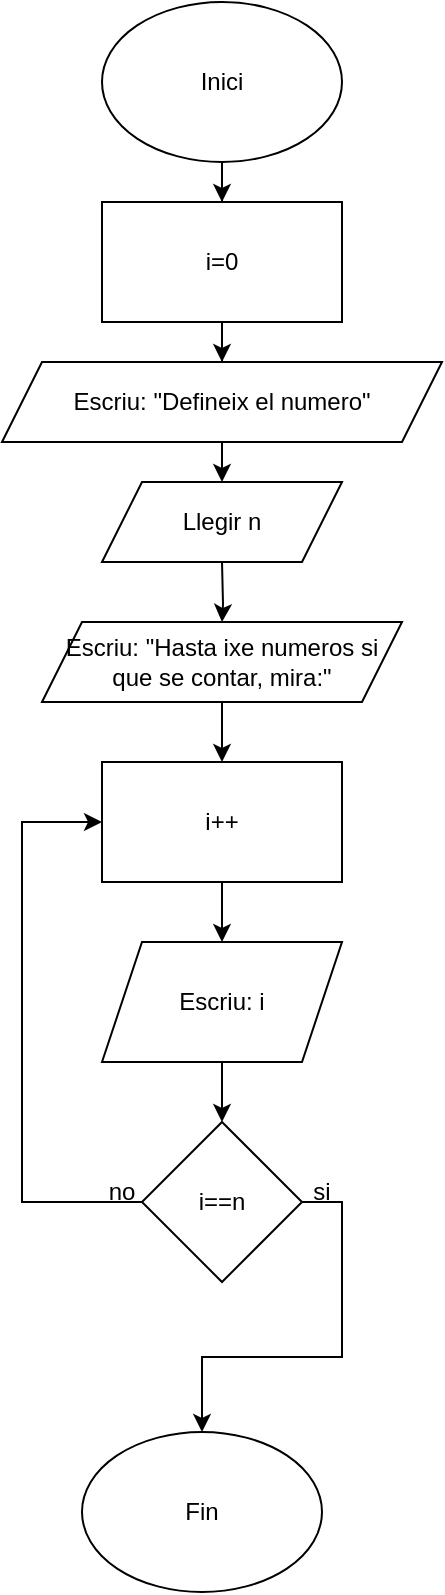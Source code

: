 <mxfile version="20.4.1" type="device"><diagram id="n1I2_JkifumVa0TOs-dW" name="Page-1"><mxGraphModel dx="1101" dy="1756" grid="1" gridSize="10" guides="1" tooltips="1" connect="1" arrows="1" fold="1" page="1" pageScale="1" pageWidth="827" pageHeight="1169" math="0" shadow="0"><root><mxCell id="0"/><mxCell id="1" parent="0"/><mxCell id="2pOXOWxqRoFI4r3Kel7B-10" style="edgeStyle=orthogonalEdgeStyle;rounded=0;orthogonalLoop=1;jettySize=auto;html=1;" parent="1" source="hH9VJ-cAQtQXSNoK9ex8-1" target="hH9VJ-cAQtQXSNoK9ex8-3" edge="1"><mxGeometry relative="1" as="geometry"/></mxCell><mxCell id="hH9VJ-cAQtQXSNoK9ex8-1" value="Inici" style="ellipse;whiteSpace=wrap;html=1;" parent="1" vertex="1"><mxGeometry x="340" y="-170" width="120" height="80" as="geometry"/></mxCell><mxCell id="2pOXOWxqRoFI4r3Kel7B-12" style="edgeStyle=orthogonalEdgeStyle;rounded=0;orthogonalLoop=1;jettySize=auto;html=1;" parent="1" source="hH9VJ-cAQtQXSNoK9ex8-2" edge="1"><mxGeometry relative="1" as="geometry"><mxPoint x="400" y="70" as="targetPoint"/></mxGeometry></mxCell><mxCell id="hH9VJ-cAQtQXSNoK9ex8-2" value="Escriu: &quot;Defineix el numero&quot;" style="shape=parallelogram;perimeter=parallelogramPerimeter;whiteSpace=wrap;html=1;fixedSize=1;" parent="1" vertex="1"><mxGeometry x="290" y="10" width="220" height="40" as="geometry"/></mxCell><mxCell id="2pOXOWxqRoFI4r3Kel7B-11" style="edgeStyle=orthogonalEdgeStyle;rounded=0;orthogonalLoop=1;jettySize=auto;html=1;" parent="1" source="hH9VJ-cAQtQXSNoK9ex8-3" target="hH9VJ-cAQtQXSNoK9ex8-2" edge="1"><mxGeometry relative="1" as="geometry"/></mxCell><mxCell id="hH9VJ-cAQtQXSNoK9ex8-3" value="i=0" style="rounded=0;whiteSpace=wrap;html=1;" parent="1" vertex="1"><mxGeometry x="340" y="-70" width="120" height="60" as="geometry"/></mxCell><mxCell id="2pOXOWxqRoFI4r3Kel7B-16" style="edgeStyle=orthogonalEdgeStyle;rounded=0;orthogonalLoop=1;jettySize=auto;html=1;" parent="1" source="hH9VJ-cAQtQXSNoK9ex8-5" target="hH9VJ-cAQtQXSNoK9ex8-6" edge="1"><mxGeometry relative="1" as="geometry"/></mxCell><mxCell id="hH9VJ-cAQtQXSNoK9ex8-5" value="Escriu: i" style="shape=parallelogram;perimeter=parallelogramPerimeter;whiteSpace=wrap;html=1;fixedSize=1;" parent="1" vertex="1"><mxGeometry x="340" y="300" width="120" height="60" as="geometry"/></mxCell><mxCell id="hH9VJ-cAQtQXSNoK9ex8-19" style="edgeStyle=orthogonalEdgeStyle;rounded=0;orthogonalLoop=1;jettySize=auto;html=1;entryX=0.5;entryY=0;entryDx=0;entryDy=0;exitX=1;exitY=0.5;exitDx=0;exitDy=0;" parent="1" source="hH9VJ-cAQtQXSNoK9ex8-6" target="hH9VJ-cAQtQXSNoK9ex8-18" edge="1"><mxGeometry relative="1" as="geometry"/></mxCell><mxCell id="2pOXOWxqRoFI4r3Kel7B-4" style="edgeStyle=orthogonalEdgeStyle;rounded=0;orthogonalLoop=1;jettySize=auto;html=1;entryX=0;entryY=0.5;entryDx=0;entryDy=0;exitX=0;exitY=0.5;exitDx=0;exitDy=0;" parent="1" source="hH9VJ-cAQtQXSNoK9ex8-6" target="hH9VJ-cAQtQXSNoK9ex8-8" edge="1"><mxGeometry relative="1" as="geometry"><Array as="points"><mxPoint x="300" y="430"/><mxPoint x="300" y="240"/></Array></mxGeometry></mxCell><mxCell id="hH9VJ-cAQtQXSNoK9ex8-6" value="i==n" style="rhombus;whiteSpace=wrap;html=1;" parent="1" vertex="1"><mxGeometry x="360" y="390" width="80" height="80" as="geometry"/></mxCell><mxCell id="2pOXOWxqRoFI4r3Kel7B-15" style="edgeStyle=orthogonalEdgeStyle;rounded=0;orthogonalLoop=1;jettySize=auto;html=1;" parent="1" source="hH9VJ-cAQtQXSNoK9ex8-8" target="hH9VJ-cAQtQXSNoK9ex8-5" edge="1"><mxGeometry relative="1" as="geometry"/></mxCell><mxCell id="hH9VJ-cAQtQXSNoK9ex8-8" value="i++" style="rounded=0;whiteSpace=wrap;html=1;" parent="1" vertex="1"><mxGeometry x="340" y="210" width="120" height="60" as="geometry"/></mxCell><mxCell id="hH9VJ-cAQtQXSNoK9ex8-18" value="Fin" style="ellipse;whiteSpace=wrap;html=1;" parent="1" vertex="1"><mxGeometry x="330" y="545" width="120" height="80" as="geometry"/></mxCell><mxCell id="2pOXOWxqRoFI4r3Kel7B-13" style="edgeStyle=orthogonalEdgeStyle;rounded=0;orthogonalLoop=1;jettySize=auto;html=1;" parent="1" target="2pOXOWxqRoFI4r3Kel7B-5" edge="1"><mxGeometry relative="1" as="geometry"><mxPoint x="400" y="110" as="sourcePoint"/></mxGeometry></mxCell><mxCell id="2pOXOWxqRoFI4r3Kel7B-14" style="edgeStyle=orthogonalEdgeStyle;rounded=0;orthogonalLoop=1;jettySize=auto;html=1;" parent="1" source="2pOXOWxqRoFI4r3Kel7B-5" target="hH9VJ-cAQtQXSNoK9ex8-8" edge="1"><mxGeometry relative="1" as="geometry"/></mxCell><mxCell id="2pOXOWxqRoFI4r3Kel7B-5" value="Escriu: &quot;Hasta ixe numeros si que se contar, mira:&quot;" style="shape=parallelogram;perimeter=parallelogramPerimeter;whiteSpace=wrap;html=1;fixedSize=1;" parent="1" vertex="1"><mxGeometry x="310" y="140" width="180" height="40" as="geometry"/></mxCell><mxCell id="2pOXOWxqRoFI4r3Kel7B-17" value="Llegir n" style="shape=parallelogram;perimeter=parallelogramPerimeter;whiteSpace=wrap;html=1;fixedSize=1;" parent="1" vertex="1"><mxGeometry x="340" y="70" width="120" height="40" as="geometry"/></mxCell><mxCell id="2pOXOWxqRoFI4r3Kel7B-19" value="si" style="text;html=1;strokeColor=none;fillColor=none;align=center;verticalAlign=middle;whiteSpace=wrap;rounded=0;" parent="1" vertex="1"><mxGeometry x="420" y="410" width="60" height="30" as="geometry"/></mxCell><mxCell id="2pOXOWxqRoFI4r3Kel7B-20" value="no" style="text;html=1;strokeColor=none;fillColor=none;align=center;verticalAlign=middle;whiteSpace=wrap;rounded=0;" parent="1" vertex="1"><mxGeometry x="320" y="410" width="60" height="30" as="geometry"/></mxCell></root></mxGraphModel></diagram></mxfile>